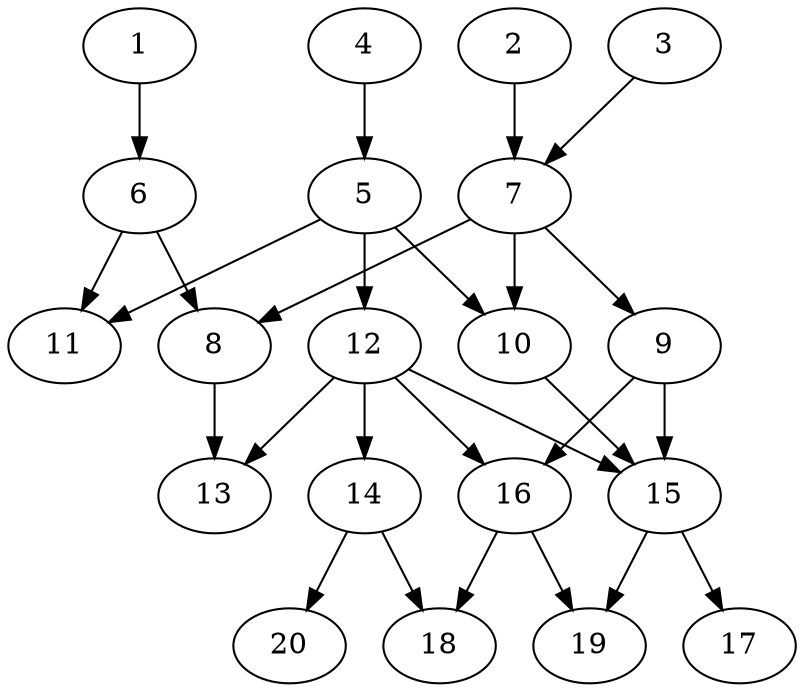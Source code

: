 // DAG automatically generated by daggen at Thu Oct  3 13:58:42 2019
// ./daggen --dot -n 20 --ccr 0.5 --fat 0.5 --regular 0.7 --density 0.6 --mindata 5242880 --maxdata 52428800 
digraph G {
  1 [size="39198720", alpha="0.05", expect_size="19599360"] 
  1 -> 6 [size ="19599360"]
  2 [size="28766208", alpha="0.08", expect_size="14383104"] 
  2 -> 7 [size ="14383104"]
  3 [size="61579264", alpha="0.04", expect_size="30789632"] 
  3 -> 7 [size ="30789632"]
  4 [size="30488576", alpha="0.04", expect_size="15244288"] 
  4 -> 5 [size ="15244288"]
  5 [size="57673728", alpha="0.12", expect_size="28836864"] 
  5 -> 10 [size ="28836864"]
  5 -> 11 [size ="28836864"]
  5 -> 12 [size ="28836864"]
  6 [size="32614400", alpha="0.04", expect_size="16307200"] 
  6 -> 8 [size ="16307200"]
  6 -> 11 [size ="16307200"]
  7 [size="30480384", alpha="0.14", expect_size="15240192"] 
  7 -> 8 [size ="15240192"]
  7 -> 9 [size ="15240192"]
  7 -> 10 [size ="15240192"]
  8 [size="78387200", alpha="0.09", expect_size="39193600"] 
  8 -> 13 [size ="39193600"]
  9 [size="42186752", alpha="0.02", expect_size="21093376"] 
  9 -> 15 [size ="21093376"]
  9 -> 16 [size ="21093376"]
  10 [size="86796288", alpha="0.18", expect_size="43398144"] 
  10 -> 15 [size ="43398144"]
  11 [size="64088064", alpha="0.07", expect_size="32044032"] 
  12 [size="86607872", alpha="0.07", expect_size="43303936"] 
  12 -> 13 [size ="43303936"]
  12 -> 14 [size ="43303936"]
  12 -> 15 [size ="43303936"]
  12 -> 16 [size ="43303936"]
  13 [size="31438848", alpha="0.05", expect_size="15719424"] 
  14 [size="51757056", alpha="0.13", expect_size="25878528"] 
  14 -> 18 [size ="25878528"]
  14 -> 20 [size ="25878528"]
  15 [size="69922816", alpha="0.11", expect_size="34961408"] 
  15 -> 17 [size ="34961408"]
  15 -> 19 [size ="34961408"]
  16 [size="32350208", alpha="0.12", expect_size="16175104"] 
  16 -> 18 [size ="16175104"]
  16 -> 19 [size ="16175104"]
  17 [size="51462144", alpha="0.15", expect_size="25731072"] 
  18 [size="23369728", alpha="0.01", expect_size="11684864"] 
  19 [size="67178496", alpha="0.14", expect_size="33589248"] 
  20 [size="75718656", alpha="0.06", expect_size="37859328"] 
}
